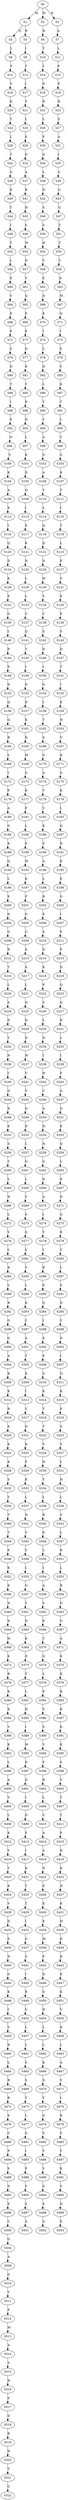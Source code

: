 strict digraph  {
	S0 -> S1 [ label = M ];
	S0 -> S2 [ label = W ];
	S0 -> S3 [ label = R ];
	S1 -> S4 [ label = Q ];
	S1 -> S5 [ label = R ];
	S2 -> S6 [ label = H ];
	S3 -> S7 [ label = A ];
	S4 -> S8 [ label = I ];
	S5 -> S9 [ label = I ];
	S6 -> S10 [ label = T ];
	S7 -> S11 [ label = L ];
	S8 -> S12 [ label = F ];
	S9 -> S13 [ label = T ];
	S10 -> S14 [ label = I ];
	S11 -> S15 [ label = P ];
	S12 -> S16 [ label = V ];
	S13 -> S17 [ label = I ];
	S14 -> S18 [ label = D ];
	S15 -> S19 [ label = F ];
	S16 -> S20 [ label = K ];
	S17 -> S21 [ label = V ];
	S18 -> S22 [ label = R ];
	S19 -> S23 [ label = R ];
	S20 -> S24 [ label = T ];
	S21 -> S25 [ label = L ];
	S22 -> S26 [ label = L ];
	S23 -> S27 [ label = S ];
	S24 -> S28 [ label = L ];
	S25 -> S29 [ label = E ];
	S26 -> S30 [ label = F ];
	S27 -> S31 [ label = A ];
	S28 -> S32 [ label = T ];
	S29 -> S33 [ label = D ];
	S30 -> S34 [ label = Q ];
	S31 -> S35 [ label = I ];
	S32 -> S36 [ label = G ];
	S33 -> S37 [ label = A ];
	S34 -> S38 [ label = L ];
	S35 -> S39 [ label = C ];
	S36 -> S40 [ label = K ];
	S37 -> S41 [ label = R ];
	S38 -> S42 [ label = N ];
	S39 -> S43 [ label = G ];
	S40 -> S44 [ label = T ];
	S41 -> S45 [ label = H ];
	S42 -> S46 [ label = S ];
	S43 -> S47 [ label = G ];
	S44 -> S48 [ label = I ];
	S45 -> S49 [ label = S ];
	S46 -> S50 [ label = S ];
	S47 -> S51 [ label = T ];
	S48 -> S52 [ label = T ];
	S49 -> S53 [ label = M ];
	S50 -> S54 [ label = H ];
	S51 -> S55 [ label = T ];
	S52 -> S56 [ label = L ];
	S53 -> S57 [ label = D ];
	S54 -> S58 [ label = V ];
	S55 -> S59 [ label = T ];
	S56 -> S60 [ label = E ];
	S57 -> S61 [ label = V ];
	S58 -> S62 [ label = E ];
	S59 -> S63 [ label = K ];
	S60 -> S64 [ label = V ];
	S61 -> S65 [ label = Q ];
	S62 -> S66 [ label = D ];
	S63 -> S67 [ label = M ];
	S64 -> S68 [ label = E ];
	S65 -> S69 [ label = P ];
	S66 -> S70 [ label = K ];
	S67 -> S71 [ label = Q ];
	S68 -> S72 [ label = P ];
	S69 -> S73 [ label = E ];
	S70 -> S74 [ label = I ];
	S71 -> S75 [ label = I ];
	S72 -> S76 [ label = S ];
	S73 -> S77 [ label = D ];
	S74 -> S78 [ label = L ];
	S75 -> S79 [ label = F ];
	S76 -> S80 [ label = D ];
	S77 -> S81 [ label = K ];
	S78 -> S82 [ label = Q ];
	S79 -> S83 [ label = V ];
	S80 -> S84 [ label = T ];
	S81 -> S85 [ label = V ];
	S82 -> S86 [ label = L ];
	S83 -> S87 [ label = K ];
	S84 -> S88 [ label = I ];
	S85 -> S89 [ label = R ];
	S86 -> S90 [ label = T ];
	S87 -> S91 [ label = T ];
	S88 -> S92 [ label = E ];
	S89 -> S93 [ label = D ];
	S90 -> S94 [ label = Y ];
	S91 -> S95 [ label = L ];
	S92 -> S96 [ label = N ];
	S93 -> S97 [ label = L ];
	S94 -> S98 [ label = A ];
	S95 -> S99 [ label = T ];
	S96 -> S100 [ label = V ];
	S97 -> S101 [ label = K ];
	S98 -> S102 [ label = G ];
	S99 -> S103 [ label = G ];
	S100 -> S104 [ label = K ];
	S101 -> S105 [ label = D ];
	S102 -> S106 [ label = A ];
	S103 -> S107 [ label = K ];
	S104 -> S108 [ label = A ];
	S105 -> S109 [ label = Q ];
	S106 -> S110 [ label = T ];
	S107 -> S111 [ label = T ];
	S108 -> S112 [ label = K ];
	S109 -> S113 [ label = I ];
	S110 -> S114 [ label = L ];
	S111 -> S115 [ label = I ];
	S112 -> S116 [ label = I ];
	S113 -> S117 [ label = E ];
	S114 -> S118 [ label = Q ];
	S115 -> S119 [ label = T ];
	S116 -> S120 [ label = Q ];
	S117 -> S121 [ label = K ];
	S118 -> S122 [ label = D ];
	S119 -> S123 [ label = L ];
	S120 -> S124 [ label = D ];
	S121 -> S125 [ label = N ];
	S122 -> S126 [ label = D ];
	S123 -> S127 [ label = E ];
	S124 -> S128 [ label = K ];
	S125 -> S129 [ label = L ];
	S126 -> S130 [ label = W ];
	S127 -> S131 [ label = V ];
	S128 -> S132 [ label = E ];
	S129 -> S133 [ label = L ];
	S130 -> S134 [ label = V ];
	S131 -> S135 [ label = E ];
	S132 -> S136 [ label = G ];
	S133 -> S137 [ label = V ];
	S134 -> S138 [ label = C ];
	S135 -> S139 [ label = P ];
	S136 -> S140 [ label = I ];
	S137 -> S141 [ label = Q ];
	S138 -> S142 [ label = S ];
	S139 -> S143 [ label = S ];
	S140 -> S144 [ label = P ];
	S141 -> S145 [ label = T ];
	S142 -> S146 [ label = D ];
	S143 -> S147 [ label = D ];
	S144 -> S148 [ label = P ];
	S145 -> S149 [ label = I ];
	S146 -> S150 [ label = I ];
	S147 -> S151 [ label = T ];
	S148 -> S152 [ label = D ];
	S149 -> S153 [ label = D ];
	S150 -> S154 [ label = G ];
	S151 -> S155 [ label = I ];
	S152 -> S156 [ label = Q ];
	S153 -> S157 [ label = D ];
	S154 -> S158 [ label = I ];
	S155 -> S159 [ label = E ];
	S156 -> S160 [ label = Q ];
	S157 -> S161 [ label = K ];
	S158 -> S162 [ label = T ];
	S159 -> S163 [ label = N ];
	S160 -> S164 [ label = R ];
	S161 -> S165 [ label = R ];
	S162 -> S166 [ label = S ];
	S163 -> S167 [ label = V ];
	S164 -> S168 [ label = L ];
	S165 -> S169 [ label = M ];
	S166 -> S170 [ label = G ];
	S167 -> S171 [ label = K ];
	S168 -> S172 [ label = I ];
	S169 -> S173 [ label = G ];
	S170 -> S174 [ label = A ];
	S171 -> S175 [ label = A ];
	S172 -> S176 [ label = F ];
	S173 -> S177 [ label = K ];
	S174 -> S178 [ label = T ];
	S175 -> S179 [ label = K ];
	S176 -> S180 [ label = A ];
	S177 -> S181 [ label = F ];
	S178 -> S182 [ label = V ];
	S179 -> S183 [ label = I ];
	S180 -> S184 [ label = G ];
	S181 -> S185 [ label = L ];
	S182 -> S186 [ label = K ];
	S183 -> S187 [ label = Q ];
	S184 -> S188 [ label = K ];
	S185 -> S189 [ label = E ];
	S186 -> S190 [ label = S ];
	S187 -> S191 [ label = D ];
	S188 -> S192 [ label = Q ];
	S189 -> S193 [ label = M ];
	S190 -> S194 [ label = A ];
	S191 -> S195 [ label = K ];
	S192 -> S196 [ label = L ];
	S193 -> S197 [ label = K ];
	S194 -> S198 [ label = L ];
	S195 -> S199 [ label = E ];
	S196 -> S200 [ label = E ];
	S197 -> S201 [ label = F ];
	S198 -> S202 [ label = R ];
	S199 -> S203 [ label = G ];
	S200 -> S204 [ label = D ];
	S201 -> S205 [ label = G ];
	S202 -> S206 [ label = E ];
	S203 -> S207 [ label = I ];
	S204 -> S208 [ label = G ];
	S205 -> S209 [ label = G ];
	S206 -> S210 [ label = S ];
	S207 -> S211 [ label = P ];
	S208 -> S212 [ label = R ];
	S209 -> S213 [ label = A ];
	S210 -> S214 [ label = D ];
	S211 -> S215 [ label = P ];
	S212 -> S216 [ label = T ];
	S213 -> S217 [ label = A ];
	S214 -> S218 [ label = K ];
	S215 -> S219 [ label = D ];
	S216 -> S220 [ label = L ];
	S217 -> S221 [ label = L ];
	S218 -> S222 [ label = P ];
	S219 -> S223 [ label = Q ];
	S220 -> S224 [ label = S ];
	S221 -> S225 [ label = N ];
	S222 -> S226 [ label = V ];
	S223 -> S227 [ label = Q ];
	S224 -> S228 [ label = D ];
	S225 -> S229 [ label = D ];
	S226 -> S230 [ label = L ];
	S227 -> S231 [ label = R ];
	S228 -> S232 [ label = Y ];
	S229 -> S233 [ label = D ];
	S230 -> S234 [ label = N ];
	S231 -> S235 [ label = L ];
	S232 -> S236 [ label = N ];
	S233 -> S237 [ label = W ];
	S234 -> S238 [ label = I ];
	S235 -> S239 [ label = I ];
	S236 -> S240 [ label = I ];
	S237 -> S241 [ label = V ];
	S238 -> S242 [ label = H ];
	S239 -> S243 [ label = F ];
	S240 -> S244 [ label = Q ];
	S241 -> S245 [ label = V ];
	S242 -> S246 [ label = C ];
	S243 -> S247 [ label = A ];
	S244 -> S248 [ label = K ];
	S245 -> S249 [ label = Q ];
	S246 -> S250 [ label = A ];
	S247 -> S251 [ label = G ];
	S248 -> S252 [ label = E ];
	S249 -> S253 [ label = D ];
	S250 -> S254 [ label = H ];
	S251 -> S255 [ label = K ];
	S252 -> S256 [ label = S ];
	S253 -> S257 [ label = L ];
	S254 -> S258 [ label = N ];
	S255 -> S259 [ label = Q ];
	S256 -> S260 [ label = T ];
	S257 -> S261 [ label = G ];
	S258 -> S262 [ label = G ];
	S259 -> S263 [ label = L ];
	S260 -> S264 [ label = L ];
	S261 -> S265 [ label = L ];
	S262 -> S266 [ label = D ];
	S263 -> S267 [ label = E ];
	S264 -> S268 [ label = H ];
	S265 -> S269 [ label = V ];
	S266 -> S270 [ label = A ];
	S267 -> S271 [ label = D ];
	S268 -> S272 [ label = L ];
	S269 -> S273 [ label = S ];
	S270 -> S274 [ label = I ];
	S271 -> S275 [ label = G ];
	S272 -> S276 [ label = V ];
	S273 -> S277 [ label = G ];
	S274 -> S278 [ label = Y ];
	S275 -> S279 [ label = R ];
	S276 -> S280 [ label = L ];
	S277 -> S281 [ label = S ];
	S278 -> S282 [ label = I ];
	S279 -> S283 [ label = T ];
	S280 -> S284 [ label = R ];
	S281 -> S285 [ label = V ];
	S282 -> S286 [ label = R ];
	S283 -> S287 [ label = L ];
	S284 -> S288 [ label = L ];
	S285 -> S289 [ label = L ];
	S286 -> S290 [ label = E ];
	S287 -> S291 [ label = S ];
	S288 -> S292 [ label = R ];
	S289 -> S293 [ label = K ];
	S290 -> S294 [ label = Q ];
	S291 -> S295 [ label = D ];
	S292 -> S296 [ label = G ];
	S293 -> S297 [ label = C ];
	S294 -> S298 [ label = I ];
	S295 -> S299 [ label = Y ];
	S296 -> S300 [ label = G ];
	S297 -> S301 [ label = A ];
	S298 -> S302 [ label = E ];
	S299 -> S303 [ label = N ];
	S300 -> S304 [ label = A ];
	S301 -> S305 [ label = T ];
	S302 -> S306 [ label = P ];
	S303 -> S307 [ label = I ];
	S304 -> S308 [ label = K ];
	S305 -> S309 [ label = K ];
	S306 -> S310 [ label = S ];
	S307 -> S311 [ label = Q ];
	S308 -> S312 [ label = K ];
	S309 -> S313 [ label = I ];
	S310 -> S314 [ label = K ];
	S311 -> S315 [ label = K ];
	S312 -> S316 [ label = R ];
	S313 -> S317 [ label = V ];
	S314 -> S318 [ label = T ];
	S315 -> S319 [ label = E ];
	S316 -> S320 [ label = K ];
	S317 -> S321 [ label = D ];
	S318 -> S322 [ label = T ];
	S319 -> S323 [ label = S ];
	S320 -> S324 [ label = K ];
	S321 -> S325 [ label = K ];
	S322 -> S326 [ label = V ];
	S323 -> S327 [ label = T ];
	S324 -> S328 [ label = K ];
	S325 -> S329 [ label = P ];
	S326 -> S330 [ label = H ];
	S327 -> S331 [ label = L ];
	S328 -> S332 [ label = S ];
	S329 -> S333 [ label = K ];
	S330 -> S334 [ label = Y ];
	S331 -> S335 [ label = H ];
	S332 -> S336 [ label = Y ];
	S333 -> S337 [ label = L ];
	S334 -> S338 [ label = L ];
	S335 -> S339 [ label = L ];
	S336 -> S340 [ label = T ];
	S337 -> S341 [ label = N ];
	S338 -> S342 [ label = R ];
	S339 -> S343 [ label = V ];
	S340 -> S344 [ label = T ];
	S341 -> S345 [ label = V ];
	S342 -> S346 [ label = E ];
	S343 -> S347 [ label = L ];
	S344 -> S348 [ label = P ];
	S345 -> S349 [ label = Y ];
	S346 -> S350 [ label = L ];
	S347 -> S351 [ label = R ];
	S348 -> S352 [ label = K ];
	S349 -> S353 [ label = L ];
	S350 -> S354 [ label = I ];
	S351 -> S355 [ label = L ];
	S352 -> S356 [ label = K ];
	S353 -> S357 [ label = G ];
	S354 -> S358 [ label = A ];
	S355 -> S359 [ label = R ];
	S356 -> S360 [ label = N ];
	S357 -> S361 [ label = Y ];
	S358 -> S362 [ label = S ];
	S359 -> S363 [ label = G ];
	S360 -> S364 [ label = K ];
	S361 -> S365 [ label = N ];
	S362 -> S366 [ label = K ];
	S363 -> S367 [ label = G ];
	S364 -> S368 [ label = H ];
	S365 -> S369 [ label = K ];
	S366 -> S370 [ label = T ];
	S367 -> S371 [ label = A ];
	S368 -> S372 [ label = K ];
	S369 -> S373 [ label = D ];
	S370 -> S374 [ label = G ];
	S371 -> S375 [ label = K ];
	S372 -> S376 [ label = R ];
	S373 -> S377 [ label = T ];
	S374 -> S378 [ label = L ];
	S375 -> S379 [ label = K ];
	S376 -> S380 [ label = K ];
	S377 -> S381 [ label = L ];
	S378 -> S382 [ label = P ];
	S379 -> S383 [ label = R ];
	S380 -> S384 [ label = K ];
	S381 -> S385 [ label = H ];
	S382 -> S386 [ label = V ];
	S383 -> S387 [ label = K ];
	S384 -> S388 [ label = V ];
	S385 -> S389 [ label = I ];
	S386 -> S390 [ label = S ];
	S387 -> S391 [ label = K ];
	S388 -> S392 [ label = K ];
	S389 -> S393 [ label = M ];
	S390 -> S394 [ label = V ];
	S391 -> S395 [ label = K ];
	S392 -> S396 [ label = L ];
	S393 -> S397 [ label = D ];
	S394 -> S398 [ label = F ];
	S395 -> S399 [ label = S ];
	S396 -> S400 [ label = A ];
	S397 -> S401 [ label = D ];
	S398 -> S402 [ label = R ];
	S399 -> S403 [ label = Y ];
	S400 -> S404 [ label = V ];
	S401 -> S405 [ label = I ];
	S402 -> S406 [ label = L ];
	S403 -> S407 [ label = T ];
	S404 -> S408 [ label = L ];
	S405 -> S409 [ label = D ];
	S406 -> S410 [ label = V ];
	S407 -> S411 [ label = T ];
	S408 -> S412 [ label = K ];
	S409 -> S413 [ label = P ];
	S410 -> S414 [ label = A ];
	S411 -> S415 [ label = P ];
	S412 -> S416 [ label = Y ];
	S413 -> S417 [ label = I ];
	S414 -> S418 [ label = A ];
	S415 -> S419 [ label = K ];
	S416 -> S420 [ label = Y ];
	S417 -> S421 [ label = K ];
	S418 -> S422 [ label = N ];
	S419 -> S423 [ label = K ];
	S420 -> S424 [ label = K ];
	S421 -> S425 [ label = T ];
	S422 -> S426 [ label = E ];
	S423 -> S427 [ label = N ];
	S424 -> S428 [ label = V ];
	S425 -> S429 [ label = T ];
	S426 -> S430 [ label = K ];
	S427 -> S431 [ label = K ];
	S428 -> S432 [ label = D ];
	S429 -> S433 [ label = I ];
	S430 -> S434 [ label = E ];
	S431 -> S435 [ label = H ];
	S432 -> S436 [ label = E ];
	S433 -> S437 [ label = G ];
	S434 -> S438 [ label = M ];
	S435 -> S439 [ label = K ];
	S436 -> S440 [ label = N ];
	S437 -> S441 [ label = S ];
	S438 -> S442 [ label = F ];
	S439 -> S443 [ label = R ];
	S440 -> S444 [ label = G ];
	S441 -> S445 [ label = I ];
	S442 -> S446 [ label = D ];
	S443 -> S447 [ label = K ];
	S444 -> S448 [ label = K ];
	S445 -> S449 [ label = R ];
	S446 -> S450 [ label = G ];
	S447 -> S451 [ label = K ];
	S448 -> S452 [ label = I ];
	S449 -> S453 [ label = S ];
	S450 -> S454 [ label = H ];
	S451 -> S455 [ label = V ];
	S452 -> S456 [ label = S ];
	S453 -> S457 [ label = L ];
	S454 -> S458 [ label = L ];
	S455 -> S459 [ label = K ];
	S456 -> S460 [ label = R ];
	S457 -> S461 [ label = L ];
	S458 -> S462 [ label = L ];
	S459 -> S463 [ label = L ];
	S460 -> S464 [ label = L ];
	S461 -> S465 [ label = S ];
	S462 -> S466 [ label = K ];
	S463 -> S467 [ label = A ];
	S464 -> S468 [ label = R ];
	S465 -> S469 [ label = S ];
	S466 -> S470 [ label = S ];
	S467 -> S471 [ label = V ];
	S468 -> S472 [ label = R ];
	S469 -> S473 [ label = T ];
	S470 -> S474 [ label = Y ];
	S471 -> S475 [ label = L ];
	S472 -> S476 [ label = E ];
	S473 -> S477 [ label = L ];
	S474 -> S478 [ label = G ];
	S475 -> S479 [ label = K ];
	S476 -> S480 [ label = C ];
	S477 -> S481 [ label = G ];
	S478 -> S482 [ label = V ];
	S479 -> S483 [ label = Y ];
	S480 -> S484 [ label = P ];
	S481 -> S485 [ label = I ];
	S482 -> S486 [ label = V ];
	S483 -> S487 [ label = Y ];
	S484 -> S488 [ label = S ];
	S485 -> S489 [ label = P ];
	S486 -> S490 [ label = V ];
	S487 -> S491 [ label = K ];
	S488 -> S492 [ label = D ];
	S489 -> S493 [ label = V ];
	S490 -> S494 [ label = G ];
	S491 -> S495 [ label = V ];
	S492 -> S496 [ label = E ];
	S493 -> S497 [ label = S ];
	S494 -> S498 [ label = S ];
	S495 -> S499 [ label = D ];
	S496 -> S500 [ label = C ];
	S497 -> S501 [ label = A ];
	S498 -> S502 [ label = S ];
	S499 -> S503 [ label = E ];
	S500 -> S504 [ label = G ];
	S504 -> S509 [ label = A ];
	S509 -> S510 [ label = G ];
	S510 -> S511 [ label = V ];
	S511 -> S512 [ label = F ];
	S512 -> S513 [ label = M ];
	S513 -> S514 [ label = A ];
	S514 -> S515 [ label = S ];
	S515 -> S516 [ label = H ];
	S516 -> S517 [ label = F ];
	S517 -> S518 [ label = D ];
	S518 -> S519 [ label = R ];
	S519 -> S520 [ label = H ];
	S520 -> S521 [ label = Y ];
	S521 -> S522 [ label = C ];
}
